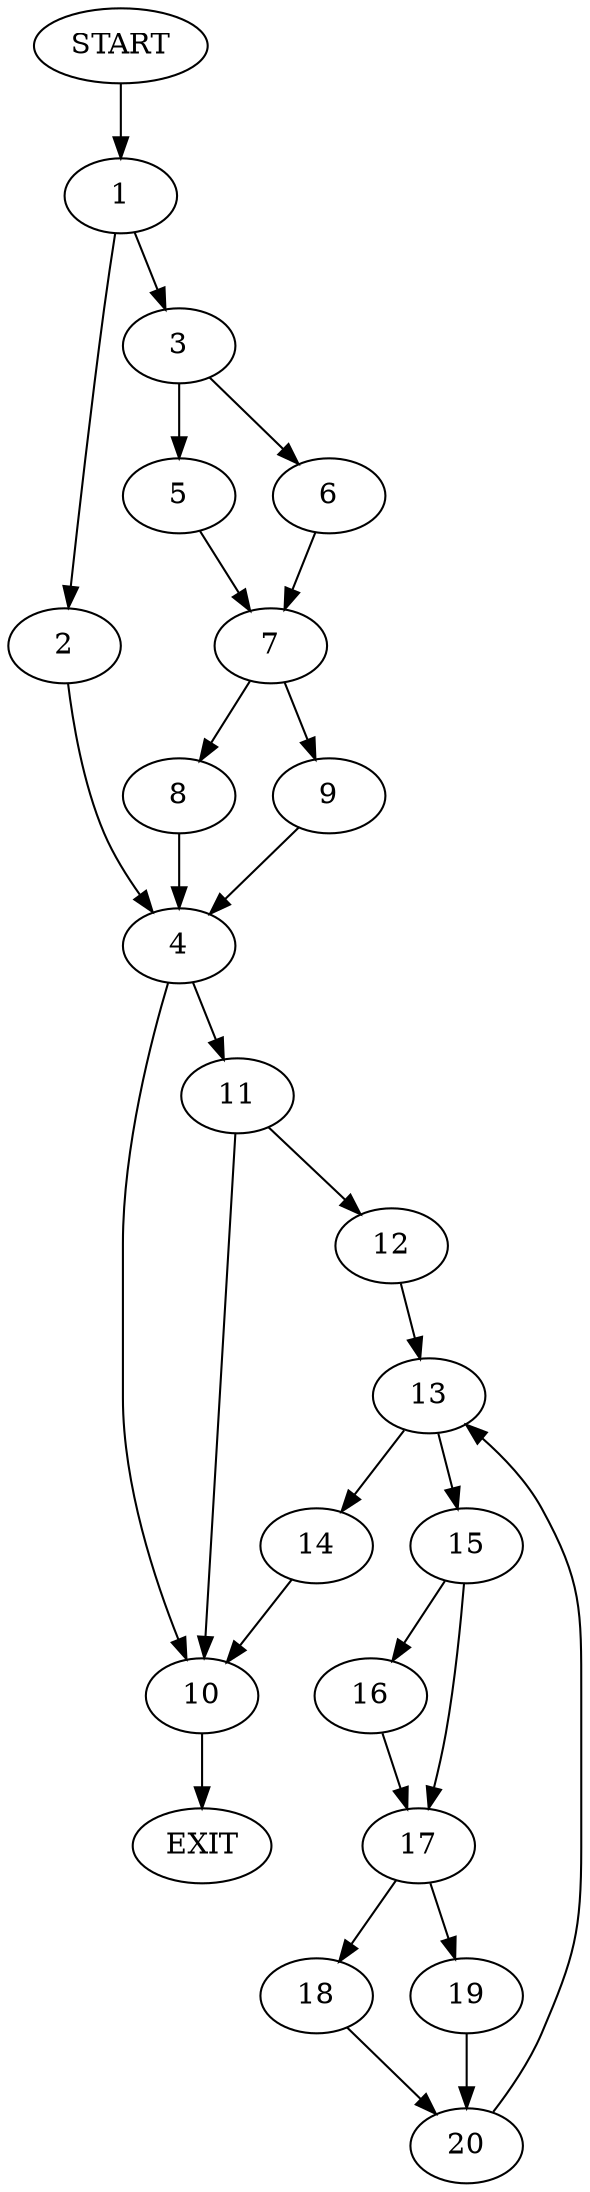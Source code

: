 digraph {
0 [label="START"]
21 [label="EXIT"]
0 -> 1
1 -> 2
1 -> 3
2 -> 4
3 -> 5
3 -> 6
5 -> 7
6 -> 7
7 -> 8
7 -> 9
9 -> 4
8 -> 4
4 -> 10
4 -> 11
10 -> 21
11 -> 12
11 -> 10
12 -> 13
13 -> 14
13 -> 15
14 -> 10
15 -> 16
15 -> 17
17 -> 18
17 -> 19
16 -> 17
19 -> 20
18 -> 20
20 -> 13
}
